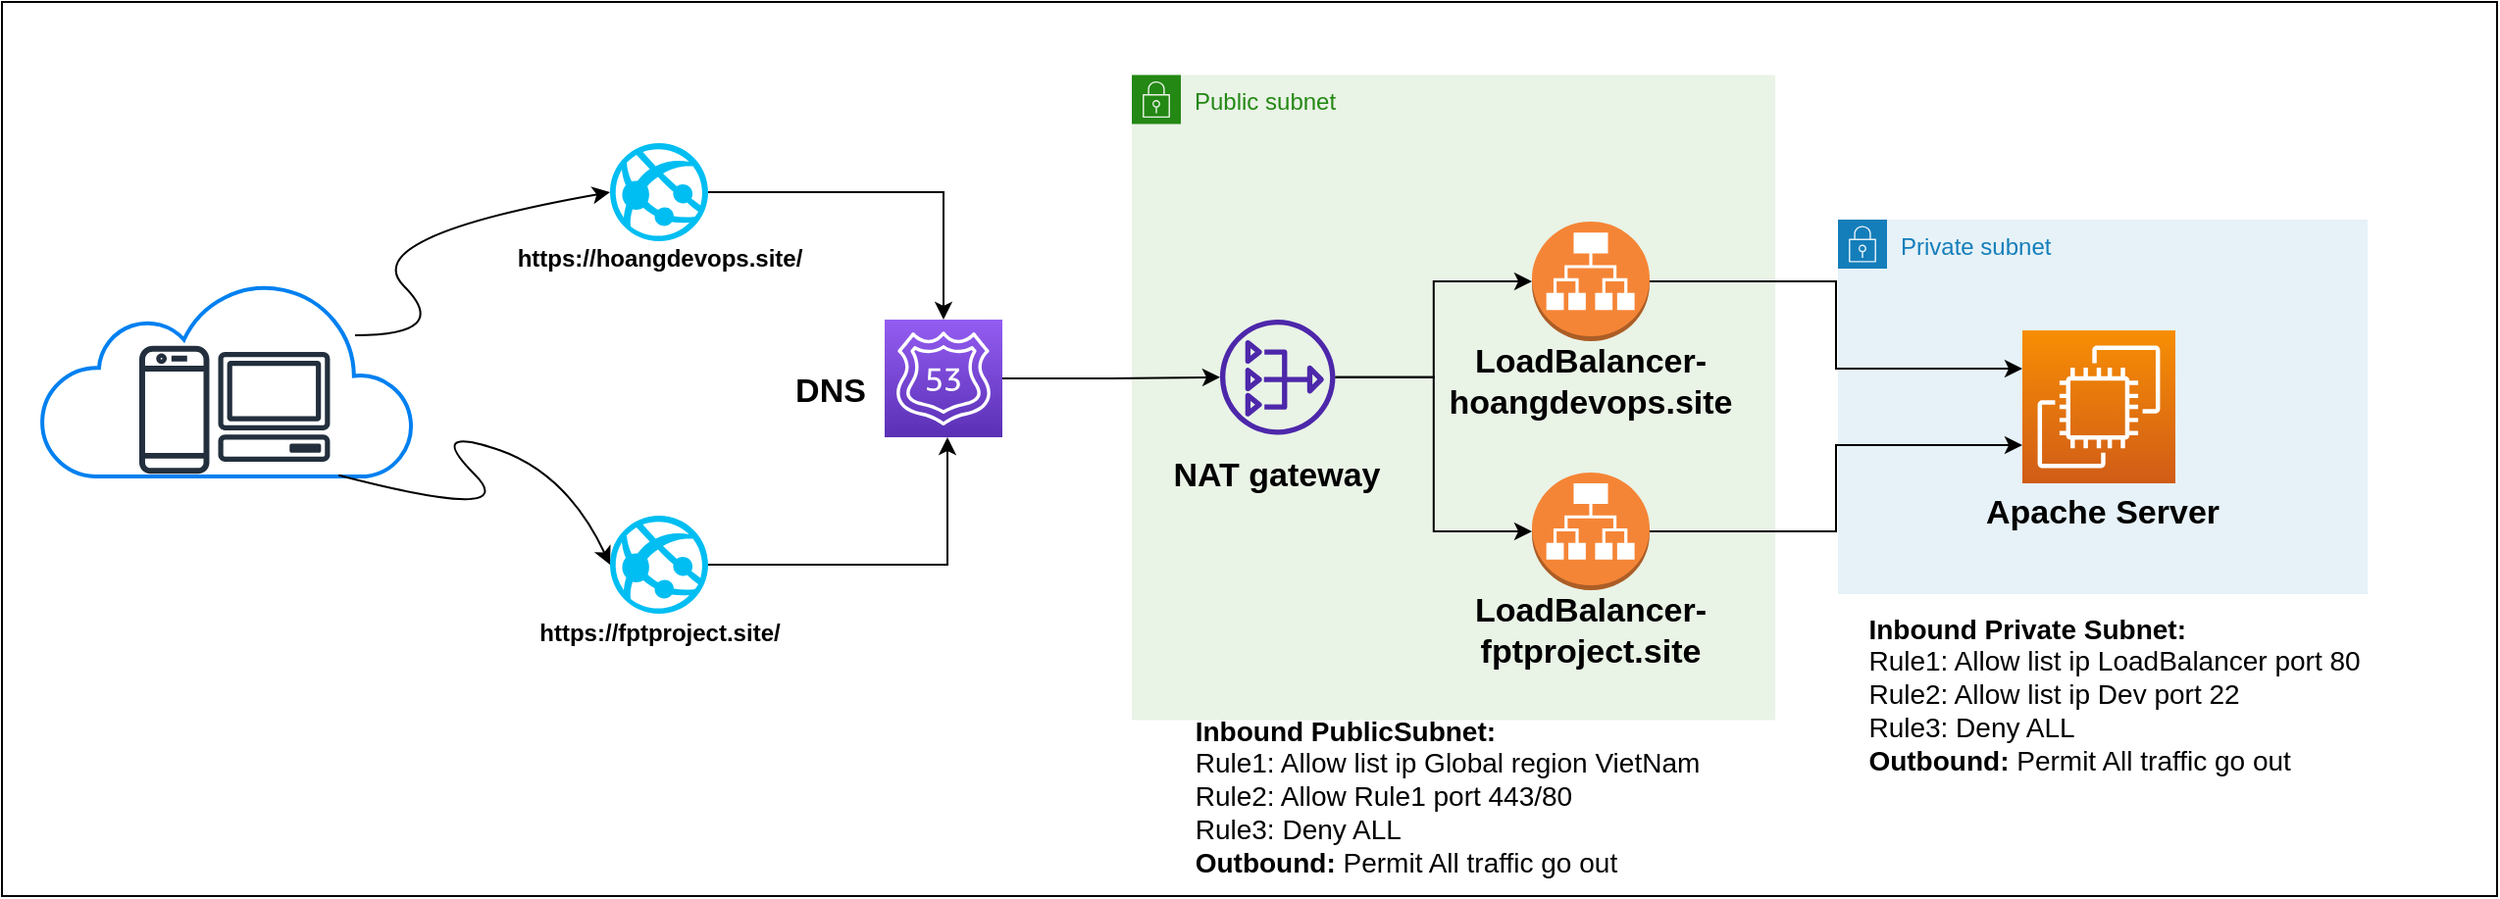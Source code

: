 <mxfile version="21.3.8" type="device">
  <diagram name="Page-1" id="ieH_-hdmL_oxauydxbgl">
    <mxGraphModel dx="2350" dy="824" grid="1" gridSize="12" guides="1" tooltips="1" connect="1" arrows="1" fold="1" page="1" pageScale="1" pageWidth="850" pageHeight="1100" math="0" shadow="0">
      <root>
        <mxCell id="0" />
        <mxCell id="1" parent="0" />
        <mxCell id="MceEFIGmCD1ni36x98ut-1" value="" style="rounded=0;whiteSpace=wrap;html=1;" parent="1" vertex="1">
          <mxGeometry x="-180" y="48" width="1272" height="456" as="geometry" />
        </mxCell>
        <mxCell id="MceEFIGmCD1ni36x98ut-5" value="" style="outlineConnect=0;fontColor=#232F3E;gradientColor=#945DF2;gradientDirection=north;fillColor=#5A30B5;strokeColor=#ffffff;dashed=0;verticalLabelPosition=bottom;verticalAlign=top;align=center;html=1;fontSize=12;fontStyle=0;aspect=fixed;shape=mxgraph.aws4.resourceIcon;resIcon=mxgraph.aws4.route_53;" parent="1" vertex="1">
          <mxGeometry x="270" y="210" width="60" height="60" as="geometry" />
        </mxCell>
        <mxCell id="MceEFIGmCD1ni36x98ut-6" value="Private subnet" style="points=[[0,0],[0.25,0],[0.5,0],[0.75,0],[1,0],[1,0.25],[1,0.5],[1,0.75],[1,1],[0.75,1],[0.5,1],[0.25,1],[0,1],[0,0.75],[0,0.5],[0,0.25]];outlineConnect=0;gradientColor=none;html=1;whiteSpace=wrap;fontSize=12;fontStyle=0;container=1;pointerEvents=0;collapsible=0;recursiveResize=0;shape=mxgraph.aws4.group;grIcon=mxgraph.aws4.group_security_group;grStroke=0;strokeColor=#147EBA;fillColor=#E6F2F8;verticalAlign=top;align=left;spacingLeft=30;fontColor=#147EBA;dashed=0;" parent="1" vertex="1">
          <mxGeometry x="756" y="159" width="270" height="191" as="geometry" />
        </mxCell>
        <mxCell id="MceEFIGmCD1ni36x98ut-2" value="" style="sketch=0;points=[[0,0,0],[0.25,0,0],[0.5,0,0],[0.75,0,0],[1,0,0],[0,1,0],[0.25,1,0],[0.5,1,0],[0.75,1,0],[1,1,0],[0,0.25,0],[0,0.5,0],[0,0.75,0],[1,0.25,0],[1,0.5,0],[1,0.75,0]];outlineConnect=0;fontColor=#232F3E;gradientColor=#F78E04;gradientDirection=north;fillColor=#D05C17;strokeColor=#ffffff;dashed=0;verticalLabelPosition=bottom;verticalAlign=top;align=center;html=1;fontSize=12;fontStyle=0;aspect=fixed;shape=mxgraph.aws4.resourceIcon;resIcon=mxgraph.aws4.ec2;" parent="MceEFIGmCD1ni36x98ut-6" vertex="1">
          <mxGeometry x="94" y="56.5" width="78" height="78" as="geometry" />
        </mxCell>
        <mxCell id="MceEFIGmCD1ni36x98ut-8" value="Public subnet" style="points=[[0,0],[0.25,0],[0.5,0],[0.75,0],[1,0],[1,0.25],[1,0.5],[1,0.75],[1,1],[0.75,1],[0.5,1],[0.25,1],[0,1],[0,0.75],[0,0.5],[0,0.25]];outlineConnect=0;gradientColor=none;html=1;whiteSpace=wrap;fontSize=12;fontStyle=0;container=1;pointerEvents=0;collapsible=0;recursiveResize=0;shape=mxgraph.aws4.group;grIcon=mxgraph.aws4.group_security_group;grStroke=0;strokeColor=#248814;fillColor=#E9F3E6;verticalAlign=top;align=left;spacingLeft=30;fontColor=#248814;dashed=0;" parent="1" vertex="1">
          <mxGeometry x="396" y="85.25" width="328" height="329" as="geometry" />
        </mxCell>
        <mxCell id="MceEFIGmCD1ni36x98ut-3" value="" style="outlineConnect=0;dashed=0;verticalLabelPosition=bottom;verticalAlign=top;align=center;html=1;shape=mxgraph.aws3.application_load_balancer;fillColor=#F58536;gradientColor=none;" parent="MceEFIGmCD1ni36x98ut-8" vertex="1">
          <mxGeometry x="204" y="74.75" width="60" height="61" as="geometry" />
        </mxCell>
        <mxCell id="MceEFIGmCD1ni36x98ut-28" style="edgeStyle=orthogonalEdgeStyle;rounded=0;orthogonalLoop=1;jettySize=auto;html=1;entryX=0;entryY=0.5;entryDx=0;entryDy=0;entryPerimeter=0;" parent="MceEFIGmCD1ni36x98ut-8" source="MceEFIGmCD1ni36x98ut-9" target="MceEFIGmCD1ni36x98ut-3" edge="1">
          <mxGeometry relative="1" as="geometry" />
        </mxCell>
        <mxCell id="MceEFIGmCD1ni36x98ut-9" value="" style="sketch=0;outlineConnect=0;fontColor=#232F3E;gradientColor=none;fillColor=#4D27AA;strokeColor=none;dashed=0;verticalLabelPosition=bottom;verticalAlign=top;align=center;html=1;fontSize=12;fontStyle=0;aspect=fixed;pointerEvents=1;shape=mxgraph.aws4.nat_gateway;" parent="MceEFIGmCD1ni36x98ut-8" vertex="1">
          <mxGeometry x="45" y="124.75" width="58.75" height="58.75" as="geometry" />
        </mxCell>
        <mxCell id="MceEFIGmCD1ni36x98ut-19" value="&lt;b&gt;&lt;font style=&quot;font-size: 17px;&quot;&gt;NAT gateway&lt;/font&gt;&lt;br&gt;&lt;/b&gt;" style="text;strokeColor=none;align=center;fillColor=none;html=1;verticalAlign=middle;whiteSpace=wrap;rounded=0;" parent="MceEFIGmCD1ni36x98ut-8" vertex="1">
          <mxGeometry x="16.37" y="183.5" width="116" height="41.5" as="geometry" />
        </mxCell>
        <mxCell id="MceEFIGmCD1ni36x98ut-20" value="&lt;b&gt;&lt;font style=&quot;font-size: 17px;&quot;&gt;LoadBalancer-hoangdevops.site&lt;/font&gt;&lt;br&gt;&lt;/b&gt;" style="text;strokeColor=none;align=center;fillColor=none;html=1;verticalAlign=middle;whiteSpace=wrap;rounded=0;" parent="MceEFIGmCD1ni36x98ut-8" vertex="1">
          <mxGeometry x="168" y="135.75" width="132" height="41.5" as="geometry" />
        </mxCell>
        <mxCell id="MceEFIGmCD1ni36x98ut-21" value="&lt;b style=&quot;border-color: var(--border-color);&quot;&gt;&lt;font style=&quot;border-color: var(--border-color); font-size: 17px;&quot;&gt;LoadBalancer-fptproject.site&lt;/font&gt;&lt;/b&gt;&lt;b&gt;&lt;br&gt;&lt;/b&gt;" style="text;strokeColor=none;align=center;fillColor=none;html=1;verticalAlign=middle;whiteSpace=wrap;rounded=0;" parent="MceEFIGmCD1ni36x98ut-8" vertex="1">
          <mxGeometry x="168" y="262.75" width="132" height="41.5" as="geometry" />
        </mxCell>
        <mxCell id="MceEFIGmCD1ni36x98ut-31" style="edgeStyle=orthogonalEdgeStyle;rounded=0;orthogonalLoop=1;jettySize=auto;html=1;entryX=0;entryY=0.75;entryDx=0;entryDy=0;entryPerimeter=0;" parent="1" source="MceEFIGmCD1ni36x98ut-4" target="MceEFIGmCD1ni36x98ut-2" edge="1">
          <mxGeometry relative="1" as="geometry" />
        </mxCell>
        <mxCell id="MceEFIGmCD1ni36x98ut-4" value="" style="outlineConnect=0;dashed=0;verticalLabelPosition=bottom;verticalAlign=top;align=center;html=1;shape=mxgraph.aws3.application_load_balancer;fillColor=#F58536;gradientColor=none;" parent="1" vertex="1">
          <mxGeometry x="600" y="288" width="60" height="60" as="geometry" />
        </mxCell>
        <mxCell id="MceEFIGmCD1ni36x98ut-25" style="edgeStyle=orthogonalEdgeStyle;rounded=0;orthogonalLoop=1;jettySize=auto;html=1;" parent="1" source="MceEFIGmCD1ni36x98ut-10" target="MceEFIGmCD1ni36x98ut-5" edge="1">
          <mxGeometry relative="1" as="geometry" />
        </mxCell>
        <mxCell id="MceEFIGmCD1ni36x98ut-10" value="" style="verticalLabelPosition=bottom;html=1;verticalAlign=top;align=center;strokeColor=none;fillColor=#00BEF2;shape=mxgraph.azure.azure_website;pointerEvents=1;" parent="1" vertex="1">
          <mxGeometry x="130" y="120" width="50" height="50" as="geometry" />
        </mxCell>
        <mxCell id="MceEFIGmCD1ni36x98ut-26" style="edgeStyle=orthogonalEdgeStyle;rounded=0;orthogonalLoop=1;jettySize=auto;html=1;" parent="1" source="MceEFIGmCD1ni36x98ut-11" target="MceEFIGmCD1ni36x98ut-5" edge="1">
          <mxGeometry relative="1" as="geometry">
            <mxPoint x="302" y="276" as="targetPoint" />
            <Array as="points">
              <mxPoint x="302" y="335" />
            </Array>
          </mxGeometry>
        </mxCell>
        <mxCell id="MceEFIGmCD1ni36x98ut-11" value="" style="verticalLabelPosition=bottom;html=1;verticalAlign=top;align=center;strokeColor=none;fillColor=#00BEF2;shape=mxgraph.azure.azure_website;pointerEvents=1;" parent="1" vertex="1">
          <mxGeometry x="130" y="310" width="50" height="50" as="geometry" />
        </mxCell>
        <mxCell id="MceEFIGmCD1ni36x98ut-14" value="" style="html=1;verticalLabelPosition=bottom;align=center;labelBackgroundColor=#ffffff;verticalAlign=top;strokeWidth=2;strokeColor=#0080F0;shadow=0;dashed=0;shape=mxgraph.ios7.icons.cloud;" parent="1" vertex="1">
          <mxGeometry x="-160" y="190.5" width="190" height="99.5" as="geometry" />
        </mxCell>
        <mxCell id="MceEFIGmCD1ni36x98ut-12" value="" style="sketch=0;outlineConnect=0;fontColor=#232F3E;gradientColor=none;fillColor=#232F3D;strokeColor=none;dashed=0;verticalLabelPosition=bottom;verticalAlign=top;align=center;html=1;fontSize=12;fontStyle=0;aspect=fixed;pointerEvents=1;shape=mxgraph.aws4.client;" parent="1" vertex="1">
          <mxGeometry x="-70.0" y="226.5" width="57.47" height="56" as="geometry" />
        </mxCell>
        <mxCell id="MceEFIGmCD1ni36x98ut-13" value="" style="sketch=0;outlineConnect=0;fontColor=#232F3E;gradientColor=none;fillColor=#232F3D;strokeColor=none;dashed=0;verticalLabelPosition=bottom;verticalAlign=top;align=center;html=1;fontSize=12;fontStyle=0;aspect=fixed;pointerEvents=1;shape=mxgraph.aws4.mobile_client;" parent="1" vertex="1">
          <mxGeometry x="-110" y="222" width="35.74" height="68" as="geometry" />
        </mxCell>
        <mxCell id="MceEFIGmCD1ni36x98ut-15" value="&lt;b&gt;https://hoangdevops.site/&lt;/b&gt;" style="text;strokeColor=none;align=center;fillColor=none;html=1;verticalAlign=middle;whiteSpace=wrap;rounded=0;" parent="1" vertex="1">
          <mxGeometry x="62.5" y="159" width="185" height="39.5" as="geometry" />
        </mxCell>
        <mxCell id="MceEFIGmCD1ni36x98ut-16" value="&lt;b&gt;https://fptproject.site/&lt;/b&gt;" style="text;strokeColor=none;align=center;fillColor=none;html=1;verticalAlign=middle;whiteSpace=wrap;rounded=0;" parent="1" vertex="1">
          <mxGeometry x="62.5" y="350" width="185" height="39.5" as="geometry" />
        </mxCell>
        <mxCell id="MceEFIGmCD1ni36x98ut-18" value="&lt;b&gt;&lt;font style=&quot;font-size: 17px;&quot;&gt;DNS&lt;/font&gt;&lt;br&gt;&lt;/b&gt;" style="text;strokeColor=none;align=center;fillColor=none;html=1;verticalAlign=middle;whiteSpace=wrap;rounded=0;" parent="1" vertex="1">
          <mxGeometry x="213.5" y="226.5" width="56.5" height="41.5" as="geometry" />
        </mxCell>
        <mxCell id="MceEFIGmCD1ni36x98ut-22" value="&lt;b&gt;&lt;span style=&quot;font-size: 17px;&quot;&gt;Apache Server&lt;/span&gt;&lt;br&gt;&lt;/b&gt;" style="text;strokeColor=none;align=center;fillColor=none;html=1;verticalAlign=middle;whiteSpace=wrap;rounded=0;" parent="1" vertex="1">
          <mxGeometry x="825" y="288" width="132" height="41.5" as="geometry" />
        </mxCell>
        <mxCell id="MceEFIGmCD1ni36x98ut-23" value="" style="curved=1;endArrow=classic;html=1;rounded=0;entryX=0;entryY=0.5;entryDx=0;entryDy=0;entryPerimeter=0;" parent="1" target="MceEFIGmCD1ni36x98ut-10" edge="1">
          <mxGeometry width="50" height="50" relative="1" as="geometry">
            <mxPoint y="218" as="sourcePoint" />
            <mxPoint x="50" y="168" as="targetPoint" />
            <Array as="points">
              <mxPoint x="50" y="218" />
              <mxPoint y="168" />
            </Array>
          </mxGeometry>
        </mxCell>
        <mxCell id="MceEFIGmCD1ni36x98ut-24" value="" style="curved=1;endArrow=classic;html=1;rounded=0;exitX=0.798;exitY=0.994;exitDx=0;exitDy=0;exitPerimeter=0;entryX=0;entryY=0.5;entryDx=0;entryDy=0;entryPerimeter=0;" parent="1" source="MceEFIGmCD1ni36x98ut-14" target="MceEFIGmCD1ni36x98ut-11" edge="1">
          <mxGeometry width="50" height="50" relative="1" as="geometry">
            <mxPoint x="36" y="314" as="sourcePoint" />
            <mxPoint x="86" y="264" as="targetPoint" />
            <Array as="points">
              <mxPoint x="86" y="314" />
              <mxPoint x="36" y="264" />
              <mxPoint x="108" y="288" />
            </Array>
          </mxGeometry>
        </mxCell>
        <mxCell id="MceEFIGmCD1ni36x98ut-27" style="edgeStyle=orthogonalEdgeStyle;rounded=0;orthogonalLoop=1;jettySize=auto;html=1;" parent="1" source="MceEFIGmCD1ni36x98ut-5" target="MceEFIGmCD1ni36x98ut-9" edge="1">
          <mxGeometry relative="1" as="geometry" />
        </mxCell>
        <mxCell id="MceEFIGmCD1ni36x98ut-29" style="edgeStyle=orthogonalEdgeStyle;rounded=0;orthogonalLoop=1;jettySize=auto;html=1;entryX=0;entryY=0.5;entryDx=0;entryDy=0;entryPerimeter=0;" parent="1" source="MceEFIGmCD1ni36x98ut-9" target="MceEFIGmCD1ni36x98ut-4" edge="1">
          <mxGeometry relative="1" as="geometry" />
        </mxCell>
        <mxCell id="MceEFIGmCD1ni36x98ut-30" style="edgeStyle=orthogonalEdgeStyle;rounded=0;orthogonalLoop=1;jettySize=auto;html=1;entryX=0;entryY=0.25;entryDx=0;entryDy=0;entryPerimeter=0;" parent="1" source="MceEFIGmCD1ni36x98ut-3" target="MceEFIGmCD1ni36x98ut-2" edge="1">
          <mxGeometry relative="1" as="geometry" />
        </mxCell>
        <mxCell id="MceEFIGmCD1ni36x98ut-32" value="&lt;div style=&quot;text-align: left;&quot;&gt;&lt;b style=&quot;background-color: initial; border-color: var(--border-color); font-size: 14px;&quot;&gt;&lt;font style=&quot;border-color: var(--border-color);&quot;&gt;Inbound Private Subnet:&lt;/font&gt;&lt;/b&gt;&lt;/div&gt;&lt;span style=&quot;font-size: 14px;&quot;&gt;&lt;div style=&quot;text-align: left;&quot;&gt;&lt;span style=&quot;background-color: initial;&quot;&gt;Rule1: Allow list ip LoadBalancer port 80&lt;/span&gt;&lt;/div&gt;&lt;font style=&quot;font-size: 14px;&quot;&gt;&lt;div style=&quot;text-align: left;&quot;&gt;&lt;span style=&quot;background-color: initial;&quot;&gt;Rule2: Allow list ip Dev port 22&lt;/span&gt;&lt;/div&gt;&lt;div style=&quot;text-align: left;&quot;&gt;&lt;span style=&quot;background-color: initial;&quot;&gt;Rule3: Deny ALL&lt;/span&gt;&lt;/div&gt;&lt;div style=&quot;text-align: left;&quot;&gt;&lt;b style=&quot;font-weight: bold; background-color: initial;&quot;&gt;Outbound: &lt;/b&gt;&lt;span style=&quot;background-color: initial;&quot;&gt;Permit All traffic go ou&lt;/span&gt;&lt;span style=&quot;background-color: initial;&quot;&gt;t&lt;/span&gt;&lt;/div&gt;&lt;/font&gt;&lt;/span&gt;" style="text;strokeColor=none;align=center;fillColor=none;html=1;verticalAlign=middle;whiteSpace=wrap;rounded=0;" parent="1" vertex="1">
          <mxGeometry x="768" y="350" width="258" height="102.5" as="geometry" />
        </mxCell>
        <mxCell id="MceEFIGmCD1ni36x98ut-34" value="&lt;div style=&quot;text-align: left;&quot;&gt;&lt;b style=&quot;background-color: initial; border-color: var(--border-color); font-size: 14px;&quot;&gt;&lt;font style=&quot;border-color: var(--border-color);&quot;&gt;Inbound PublicSubnet:&lt;/font&gt;&lt;/b&gt;&lt;/div&gt;&lt;span style=&quot;font-size: 14px;&quot;&gt;&lt;div style=&quot;text-align: left;&quot;&gt;&lt;span style=&quot;background-color: initial;&quot;&gt;Rule1: Allow list ip Global region VietNam&lt;/span&gt;&lt;/div&gt;&lt;font style=&quot;font-size: 14px;&quot;&gt;&lt;div style=&quot;text-align: left;&quot;&gt;&lt;span style=&quot;background-color: initial;&quot;&gt;Rule2: Allow Rule1 port 443/80&lt;/span&gt;&lt;/div&gt;&lt;div style=&quot;text-align: left;&quot;&gt;&lt;span style=&quot;background-color: initial;&quot;&gt;Rule3: Deny ALL&lt;/span&gt;&lt;/div&gt;&lt;div style=&quot;text-align: left;&quot;&gt;&lt;b style=&quot;font-weight: bold; background-color: initial;&quot;&gt;Outbound: &lt;/b&gt;&lt;span style=&quot;background-color: initial;&quot;&gt;Permit All traffic go ou&lt;/span&gt;&lt;span style=&quot;background-color: initial;&quot;&gt;t&lt;/span&gt;&lt;/div&gt;&lt;/font&gt;&lt;/span&gt;" style="text;strokeColor=none;align=center;fillColor=none;html=1;verticalAlign=middle;whiteSpace=wrap;rounded=0;" parent="1" vertex="1">
          <mxGeometry x="425" y="401.5" width="264" height="102.5" as="geometry" />
        </mxCell>
      </root>
    </mxGraphModel>
  </diagram>
</mxfile>
